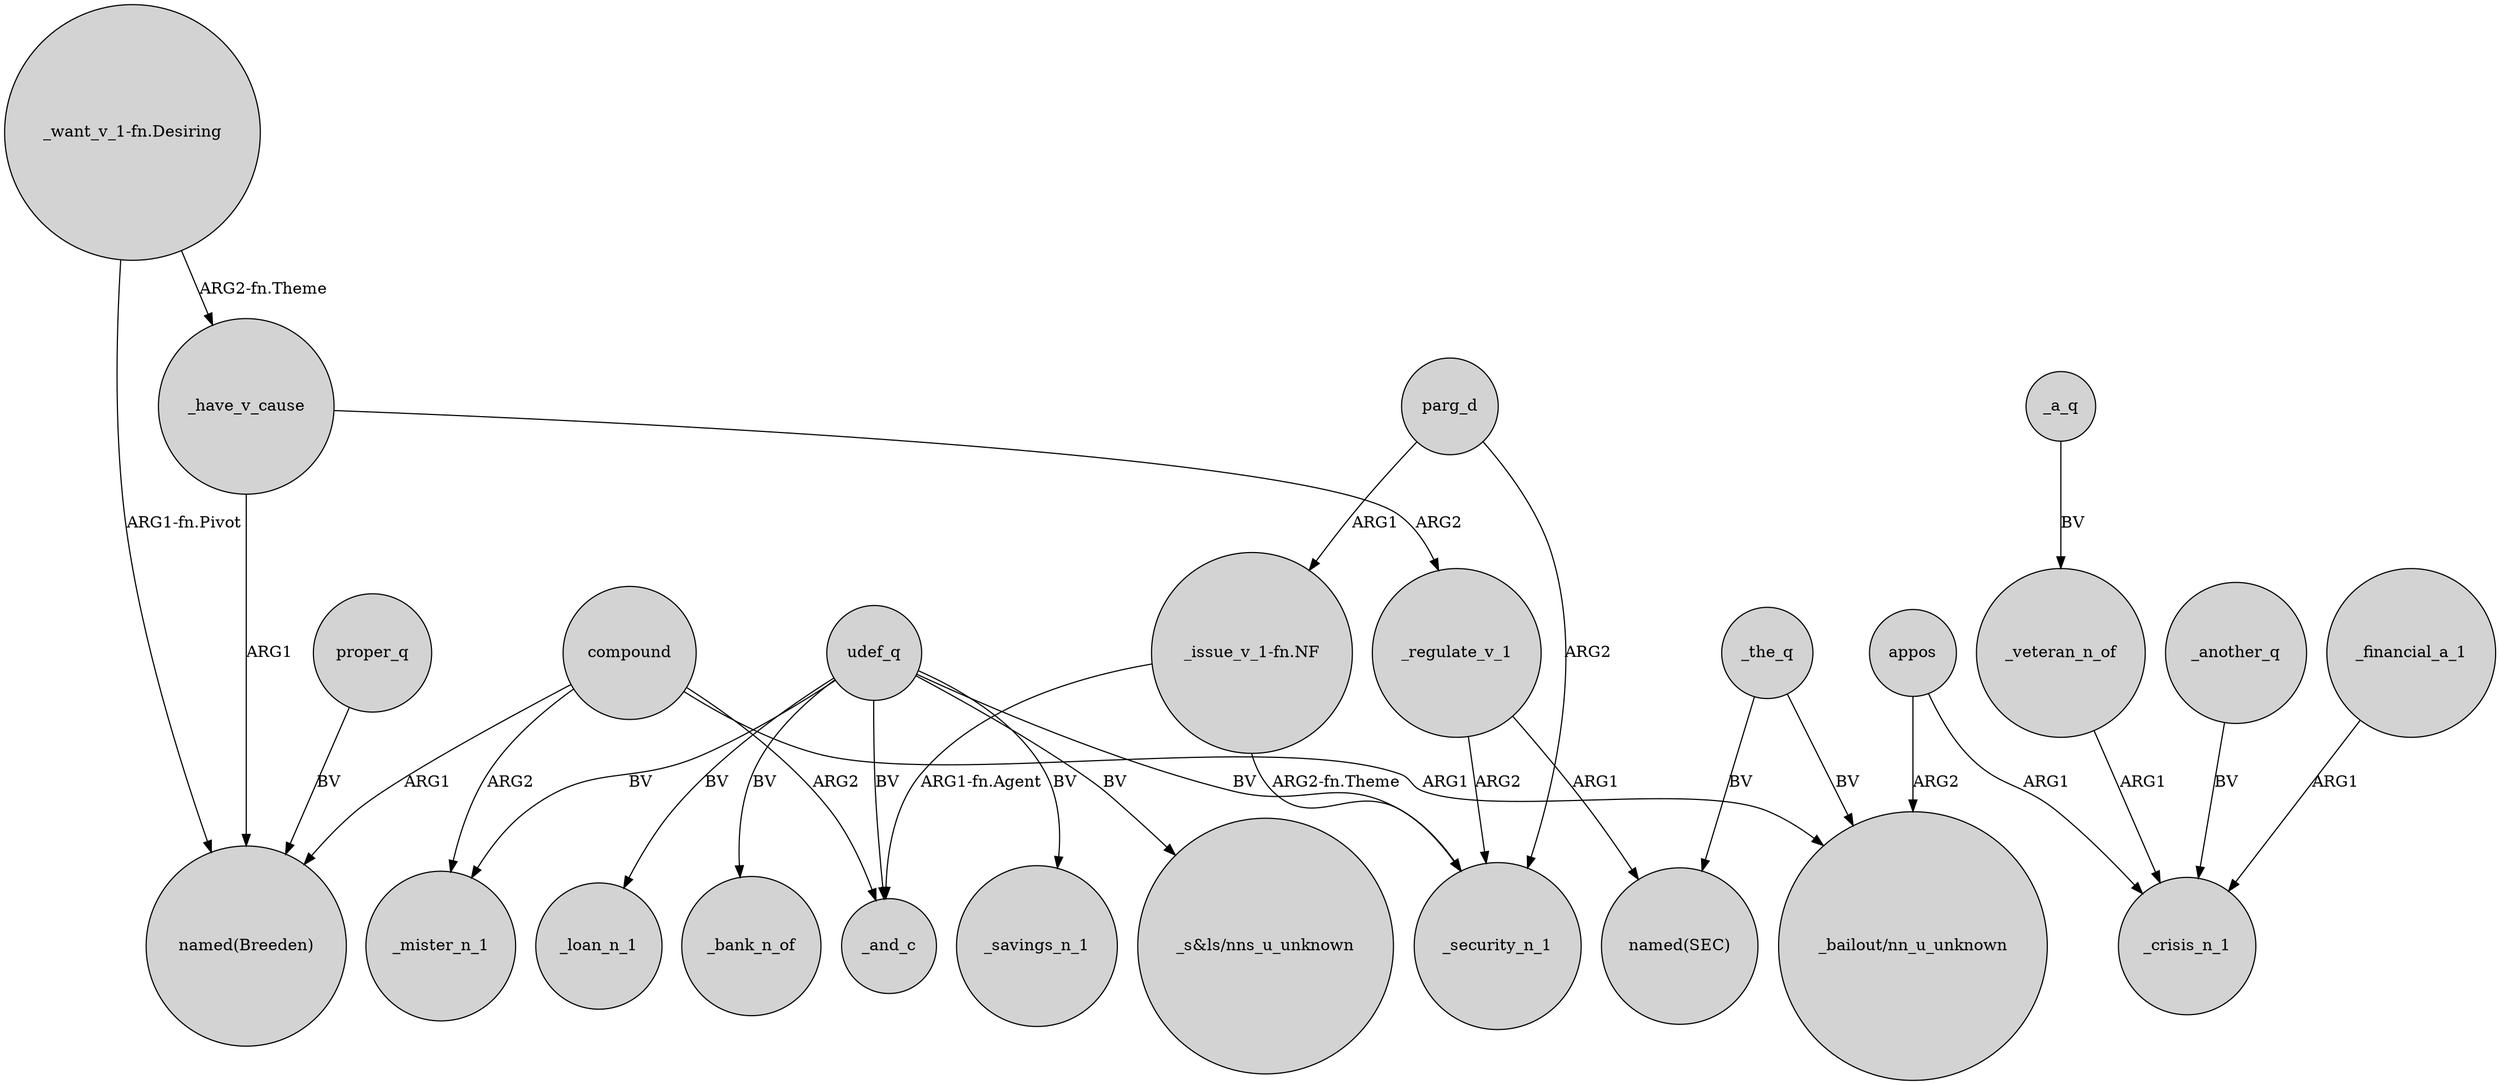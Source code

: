 digraph {
	node [shape=circle style=filled]
	"_want_v_1-fn.Desiring" -> _have_v_cause [label="ARG2-fn.Theme"]
	_have_v_cause -> "named(Breeden)" [label=ARG1]
	_a_q -> _veteran_n_of [label=BV]
	"_issue_v_1-fn.NF" -> _security_n_1 [label="ARG2-fn.Theme"]
	compound -> _mister_n_1 [label=ARG2]
	_the_q -> "_bailout/nn_u_unknown" [label=BV]
	udef_q -> _mister_n_1 [label=BV]
	parg_d -> _security_n_1 [label=ARG2]
	udef_q -> _savings_n_1 [label=BV]
	compound -> "_bailout/nn_u_unknown" [label=ARG1]
	_regulate_v_1 -> "named(SEC)" [label=ARG1]
	appos -> _crisis_n_1 [label=ARG1]
	compound -> _and_c [label=ARG2]
	parg_d -> "_issue_v_1-fn.NF" [label=ARG1]
	udef_q -> "_s&ls/nns_u_unknown" [label=BV]
	appos -> "_bailout/nn_u_unknown" [label=ARG2]
	_another_q -> _crisis_n_1 [label=BV]
	"_issue_v_1-fn.NF" -> _and_c [label="ARG1-fn.Agent"]
	_have_v_cause -> _regulate_v_1 [label=ARG2]
	_financial_a_1 -> _crisis_n_1 [label=ARG1]
	proper_q -> "named(Breeden)" [label=BV]
	udef_q -> _bank_n_of [label=BV]
	_regulate_v_1 -> _security_n_1 [label=ARG2]
	udef_q -> _and_c [label=BV]
	_veteran_n_of -> _crisis_n_1 [label=ARG1]
	compound -> "named(Breeden)" [label=ARG1]
	_the_q -> "named(SEC)" [label=BV]
	udef_q -> _loan_n_1 [label=BV]
	udef_q -> _security_n_1 [label=BV]
	"_want_v_1-fn.Desiring" -> "named(Breeden)" [label="ARG1-fn.Pivot"]
}
